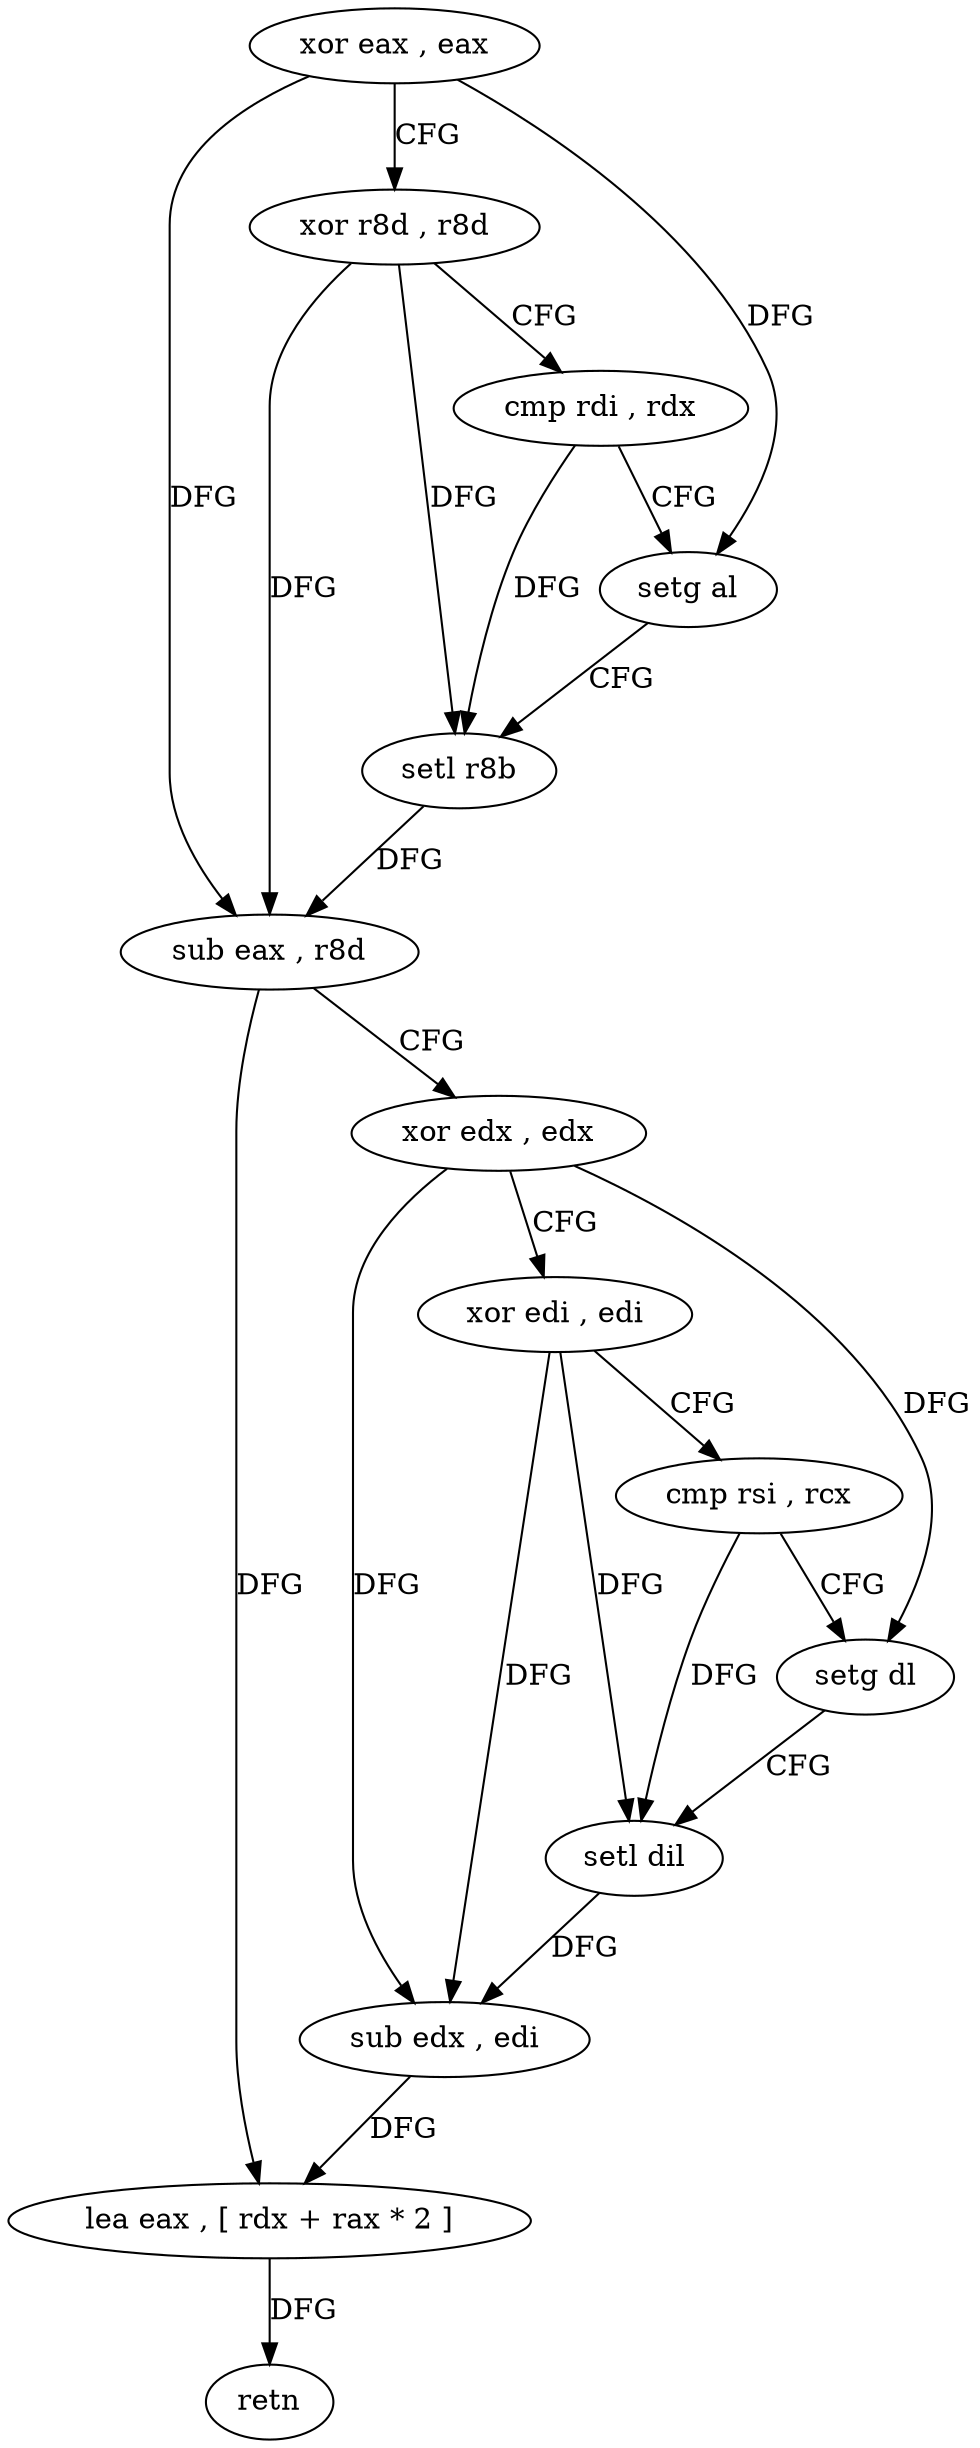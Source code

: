 digraph "func" {
"4213664" [label = "xor eax , eax" ]
"4213666" [label = "xor r8d , r8d" ]
"4213669" [label = "cmp rdi , rdx" ]
"4213672" [label = "setg al" ]
"4213675" [label = "setl r8b" ]
"4213679" [label = "sub eax , r8d" ]
"4213682" [label = "xor edx , edx" ]
"4213684" [label = "xor edi , edi" ]
"4213686" [label = "cmp rsi , rcx" ]
"4213689" [label = "setg dl" ]
"4213692" [label = "setl dil" ]
"4213696" [label = "sub edx , edi" ]
"4213698" [label = "lea eax , [ rdx + rax * 2 ]" ]
"4213701" [label = "retn" ]
"4213664" -> "4213666" [ label = "CFG" ]
"4213664" -> "4213672" [ label = "DFG" ]
"4213664" -> "4213679" [ label = "DFG" ]
"4213666" -> "4213669" [ label = "CFG" ]
"4213666" -> "4213675" [ label = "DFG" ]
"4213666" -> "4213679" [ label = "DFG" ]
"4213669" -> "4213672" [ label = "CFG" ]
"4213669" -> "4213675" [ label = "DFG" ]
"4213672" -> "4213675" [ label = "CFG" ]
"4213675" -> "4213679" [ label = "DFG" ]
"4213679" -> "4213682" [ label = "CFG" ]
"4213679" -> "4213698" [ label = "DFG" ]
"4213682" -> "4213684" [ label = "CFG" ]
"4213682" -> "4213689" [ label = "DFG" ]
"4213682" -> "4213696" [ label = "DFG" ]
"4213684" -> "4213686" [ label = "CFG" ]
"4213684" -> "4213692" [ label = "DFG" ]
"4213684" -> "4213696" [ label = "DFG" ]
"4213686" -> "4213689" [ label = "CFG" ]
"4213686" -> "4213692" [ label = "DFG" ]
"4213689" -> "4213692" [ label = "CFG" ]
"4213692" -> "4213696" [ label = "DFG" ]
"4213696" -> "4213698" [ label = "DFG" ]
"4213698" -> "4213701" [ label = "DFG" ]
}
